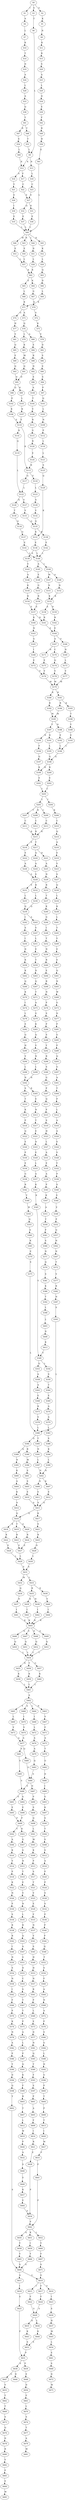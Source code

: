strict digraph  {
	S0 -> S1 [ label = I ];
	S0 -> S2 [ label = S ];
	S0 -> S3 [ label = S ];
	S1 -> S4 [ label = A ];
	S2 -> S5 [ label = K ];
	S3 -> S6 [ label = T ];
	S4 -> S7 [ label = L ];
	S5 -> S8 [ label = N ];
	S6 -> S9 [ label = L ];
	S7 -> S10 [ label = K ];
	S8 -> S11 [ label = K ];
	S9 -> S12 [ label = K ];
	S9 -> S13 [ label = R ];
	S10 -> S14 [ label = T ];
	S11 -> S15 [ label = R ];
	S12 -> S16 [ label = S ];
	S12 -> S17 [ label = F ];
	S13 -> S18 [ label = L ];
	S14 -> S19 [ label = D ];
	S15 -> S20 [ label = S ];
	S16 -> S21 [ label = Y ];
	S17 -> S22 [ label = C ];
	S18 -> S23 [ label = C ];
	S19 -> S24 [ label = A ];
	S20 -> S25 [ label = A ];
	S21 -> S26 [ label = E ];
	S22 -> S27 [ label = E ];
	S23 -> S27 [ label = E ];
	S24 -> S28 [ label = L ];
	S25 -> S29 [ label = L ];
	S26 -> S30 [ label = I ];
	S27 -> S31 [ label = K ];
	S27 -> S32 [ label = Q ];
	S28 -> S33 [ label = A ];
	S29 -> S34 [ label = D ];
	S30 -> S35 [ label = E ];
	S31 -> S36 [ label = E ];
	S32 -> S37 [ label = E ];
	S33 -> S38 [ label = Q ];
	S34 -> S39 [ label = E ];
	S35 -> S40 [ label = L ];
	S36 -> S40 [ label = L ];
	S37 -> S40 [ label = L ];
	S38 -> S41 [ label = T ];
	S39 -> S42 [ label = F ];
	S40 -> S43 [ label = R ];
	S40 -> S44 [ label = L ];
	S40 -> S45 [ label = K ];
	S40 -> S46 [ label = M ];
	S41 -> S47 [ label = R ];
	S41 -> S48 [ label = T ];
	S42 -> S49 [ label = R ];
	S43 -> S50 [ label = E ];
	S44 -> S51 [ label = D ];
	S45 -> S52 [ label = K ];
	S46 -> S53 [ label = E ];
	S47 -> S54 [ label = S ];
	S48 -> S55 [ label = T ];
	S49 -> S56 [ label = H ];
	S50 -> S57 [ label = L ];
	S51 -> S58 [ label = L ];
	S52 -> S59 [ label = L ];
	S53 -> S57 [ label = L ];
	S54 -> S60 [ label = L ];
	S55 -> S9 [ label = L ];
	S56 -> S61 [ label = E ];
	S57 -> S62 [ label = K ];
	S58 -> S62 [ label = K ];
	S59 -> S63 [ label = Q ];
	S60 -> S12 [ label = K ];
	S61 -> S40 [ label = L ];
	S62 -> S64 [ label = K ];
	S62 -> S65 [ label = E ];
	S63 -> S66 [ label = D ];
	S64 -> S67 [ label = G ];
	S65 -> S68 [ label = L ];
	S66 -> S69 [ label = L ];
	S67 -> S70 [ label = Q ];
	S68 -> S71 [ label = K ];
	S69 -> S71 [ label = K ];
	S70 -> S72 [ label = S ];
	S71 -> S73 [ label = A ];
	S71 -> S74 [ label = G ];
	S72 -> S75 [ label = K ];
	S73 -> S76 [ label = Q ];
	S74 -> S77 [ label = H ];
	S75 -> S78 [ label = V ];
	S76 -> S79 [ label = L ];
	S76 -> S80 [ label = A ];
	S77 -> S81 [ label = V ];
	S78 -> S82 [ label = D ];
	S79 -> S83 [ label = K ];
	S80 -> S84 [ label = E ];
	S81 -> S85 [ label = Q ];
	S82 -> S86 [ label = S ];
	S83 -> S87 [ label = M ];
	S84 -> S88 [ label = R ];
	S85 -> S89 [ label = E ];
	S86 -> S90 [ label = S ];
	S87 -> S91 [ label = Q ];
	S88 -> S92 [ label = N ];
	S89 -> S93 [ label = Q ];
	S90 -> S94 [ label = S ];
	S91 -> S95 [ label = D ];
	S92 -> S96 [ label = E ];
	S93 -> S95 [ label = D ];
	S94 -> S97 [ label = P ];
	S95 -> S98 [ label = Q ];
	S95 -> S99 [ label = K ];
	S96 -> S100 [ label = A ];
	S97 -> S101 [ label = Q ];
	S98 -> S102 [ label = E ];
	S99 -> S103 [ label = L ];
	S100 -> S104 [ label = T ];
	S101 -> S105 [ label = L ];
	S102 -> S106 [ label = K ];
	S103 -> S107 [ label = K ];
	S104 -> S108 [ label = V ];
	S105 -> S109 [ label = N ];
	S106 -> S110 [ label = E ];
	S107 -> S110 [ label = E ];
	S108 -> S111 [ label = R ];
	S109 -> S112 [ label = P ];
	S110 -> S113 [ label = R ];
	S110 -> S114 [ label = K ];
	S111 -> S115 [ label = G ];
	S112 -> S116 [ label = L ];
	S113 -> S117 [ label = Q ];
	S113 -> S118 [ label = E ];
	S114 -> S119 [ label = Q ];
	S115 -> S120 [ label = R ];
	S116 -> S121 [ label = L ];
	S117 -> S122 [ label = L ];
	S118 -> S123 [ label = L ];
	S119 -> S122 [ label = L ];
	S120 -> S124 [ label = E ];
	S121 -> S125 [ label = S ];
	S122 -> S126 [ label = Q ];
	S122 -> S127 [ label = S ];
	S123 -> S128 [ label = A ];
	S124 -> S113 [ label = R ];
	S125 -> S129 [ label = Q ];
	S126 -> S130 [ label = T ];
	S127 -> S131 [ label = V ];
	S128 -> S132 [ label = V ];
	S129 -> S133 [ label = K ];
	S130 -> S134 [ label = Q ];
	S131 -> S135 [ label = Q ];
	S132 -> S135 [ label = Q ];
	S133 -> S136 [ label = E ];
	S134 -> S137 [ label = Q ];
	S135 -> S138 [ label = R ];
	S135 -> S133 [ label = K ];
	S136 -> S139 [ label = A ];
	S136 -> S140 [ label = L ];
	S137 -> S141 [ label = E ];
	S138 -> S142 [ label = E ];
	S139 -> S143 [ label = V ];
	S140 -> S144 [ label = I ];
	S140 -> S145 [ label = A ];
	S141 -> S140 [ label = L ];
	S142 -> S140 [ label = L ];
	S143 -> S146 [ label = A ];
	S144 -> S147 [ label = M ];
	S144 -> S148 [ label = A ];
	S145 -> S149 [ label = E ];
	S146 -> S150 [ label = K ];
	S147 -> S151 [ label = N ];
	S148 -> S152 [ label = N ];
	S149 -> S153 [ label = G ];
	S150 -> S154 [ label = R ];
	S151 -> S155 [ label = K ];
	S152 -> S155 [ label = K ];
	S153 -> S156 [ label = R ];
	S154 -> S157 [ label = E ];
	S155 -> S158 [ label = E ];
	S155 -> S159 [ label = D ];
	S156 -> S157 [ label = E ];
	S157 -> S160 [ label = K ];
	S157 -> S161 [ label = R ];
	S158 -> S161 [ label = R ];
	S159 -> S162 [ label = R ];
	S160 -> S163 [ label = N ];
	S161 -> S164 [ label = E ];
	S162 -> S164 [ label = E ];
	S163 -> S165 [ label = G ];
	S164 -> S166 [ label = V ];
	S164 -> S167 [ label = A ];
	S165 -> S168 [ label = I ];
	S166 -> S169 [ label = N ];
	S167 -> S170 [ label = C ];
	S167 -> S171 [ label = N ];
	S168 -> S172 [ label = E ];
	S169 -> S173 [ label = L ];
	S170 -> S174 [ label = Q ];
	S171 -> S175 [ label = E ];
	S172 -> S176 [ label = V ];
	S173 -> S177 [ label = V ];
	S174 -> S178 [ label = V ];
	S175 -> S176 [ label = V ];
	S176 -> S179 [ label = M ];
	S177 -> S179 [ label = M ];
	S178 -> S179 [ label = M ];
	S179 -> S180 [ label = K ];
	S179 -> S181 [ label = R ];
	S180 -> S182 [ label = R ];
	S181 -> S183 [ label = K ];
	S181 -> S184 [ label = R ];
	S182 -> S185 [ label = M ];
	S183 -> S186 [ label = T ];
	S184 -> S185 [ label = M ];
	S185 -> S187 [ label = Y ];
	S185 -> S188 [ label = N ];
	S186 -> S189 [ label = Y ];
	S187 -> S190 [ label = N ];
	S187 -> S191 [ label = D ];
	S188 -> S192 [ label = E ];
	S189 -> S193 [ label = E ];
	S190 -> S194 [ label = F ];
	S191 -> S195 [ label = L ];
	S192 -> S196 [ label = L ];
	S193 -> S196 [ label = L ];
	S194 -> S197 [ label = Q ];
	S195 -> S198 [ label = Q ];
	S196 -> S198 [ label = Q ];
	S197 -> S199 [ label = K ];
	S198 -> S199 [ label = K ];
	S198 -> S200 [ label = R ];
	S199 -> S201 [ label = E ];
	S200 -> S202 [ label = E ];
	S201 -> S203 [ label = L ];
	S202 -> S203 [ label = L ];
	S203 -> S204 [ label = I ];
	S203 -> S205 [ label = L ];
	S204 -> S206 [ label = K ];
	S205 -> S207 [ label = T ];
	S205 -> S208 [ label = R ];
	S205 -> S209 [ label = C ];
	S206 -> S210 [ label = C ];
	S207 -> S211 [ label = C ];
	S208 -> S212 [ label = C ];
	S209 -> S213 [ label = C ];
	S210 -> S214 [ label = Q ];
	S211 -> S215 [ label = R ];
	S212 -> S215 [ label = R ];
	S213 -> S215 [ label = R ];
	S214 -> S216 [ label = A ];
	S215 -> S217 [ label = T ];
	S215 -> S218 [ label = S ];
	S216 -> S219 [ label = E ];
	S217 -> S220 [ label = Q ];
	S217 -> S221 [ label = D ];
	S218 -> S222 [ label = E ];
	S219 -> S223 [ label = V ];
	S220 -> S224 [ label = A ];
	S221 -> S225 [ label = A ];
	S222 -> S226 [ label = A ];
	S223 -> S227 [ label = S ];
	S224 -> S228 [ label = S ];
	S225 -> S229 [ label = N ];
	S226 -> S228 [ label = S ];
	S227 -> S230 [ label = Q ];
	S228 -> S231 [ label = S ];
	S228 -> S232 [ label = R ];
	S229 -> S233 [ label = R ];
	S230 -> S234 [ label = L ];
	S231 -> S235 [ label = L ];
	S232 -> S236 [ label = L ];
	S233 -> S237 [ label = T ];
	S234 -> S238 [ label = K ];
	S235 -> S239 [ label = Q ];
	S236 -> S239 [ label = Q ];
	S237 -> S240 [ label = K ];
	S238 -> S241 [ label = L ];
	S239 -> S242 [ label = I ];
	S239 -> S243 [ label = A ];
	S240 -> S244 [ label = G ];
	S241 -> S245 [ label = T ];
	S242 -> S246 [ label = S ];
	S243 -> S247 [ label = V ];
	S244 -> S248 [ label = I ];
	S245 -> S249 [ label = Y ];
	S246 -> S250 [ label = I ];
	S247 -> S251 [ label = L ];
	S248 -> S252 [ label = T ];
	S249 -> S253 [ label = E ];
	S250 -> S254 [ label = D ];
	S251 -> S255 [ label = E ];
	S252 -> S256 [ label = N ];
	S253 -> S257 [ label = E ];
	S254 -> S258 [ label = K ];
	S255 -> S259 [ label = T ];
	S256 -> S260 [ label = R ];
	S257 -> S261 [ label = Q ];
	S258 -> S262 [ label = K ];
	S259 -> S263 [ label = D ];
	S260 -> S264 [ label = E ];
	S261 -> S265 [ label = N ];
	S262 -> S266 [ label = Q ];
	S263 -> S267 [ label = Q ];
	S264 -> S268 [ label = R ];
	S265 -> S269 [ label = W ];
	S266 -> S270 [ label = K ];
	S267 -> S271 [ label = T ];
	S268 -> S272 [ label = N ];
	S269 -> S273 [ label = G ];
	S270 -> S274 [ label = I ];
	S271 -> S275 [ label = A ];
	S272 -> S276 [ label = P ];
	S273 -> S277 [ label = D ];
	S274 -> S278 [ label = L ];
	S275 -> S279 [ label = G ];
	S276 -> S280 [ label = S ];
	S277 -> S281 [ label = P ];
	S278 -> S282 [ label = E ];
	S279 -> S283 [ label = K ];
	S280 -> S284 [ label = P ];
	S281 -> S285 [ label = G ];
	S282 -> S286 [ label = Q ];
	S283 -> S287 [ label = Q ];
	S284 -> S288 [ label = S ];
	S285 -> S289 [ label = P ];
	S286 -> S290 [ label = H ];
	S287 -> S291 [ label = V ];
	S288 -> S292 [ label = Y ];
	S289 -> S293 [ label = Q ];
	S290 -> S294 [ label = V ];
	S291 -> S295 [ label = N ];
	S292 -> S296 [ label = R ];
	S293 -> S297 [ label = G ];
	S294 -> S298 [ label = L ];
	S295 -> S299 [ label = L ];
	S296 -> S300 [ label = S ];
	S297 -> S301 [ label = A ];
	S298 -> S302 [ label = N ];
	S299 -> S302 [ label = N ];
	S300 -> S303 [ label = G ];
	S301 -> S304 [ label = T ];
	S302 -> S305 [ label = R ];
	S302 -> S306 [ label = S ];
	S303 -> S307 [ label = P ];
	S304 -> S308 [ label = P ];
	S305 -> S309 [ label = E ];
	S306 -> S310 [ label = T ];
	S307 -> S311 [ label = Q ];
	S308 -> S312 [ label = L ];
	S309 -> S313 [ label = N ];
	S310 -> S314 [ label = K ];
	S311 -> S315 [ label = P ];
	S312 -> S316 [ label = A ];
	S313 -> S317 [ label = T ];
	S314 -> S318 [ label = P ];
	S315 -> S319 [ label = S ];
	S316 -> S320 [ label = A ];
	S317 -> S321 [ label = E ];
	S318 -> S322 [ label = Q ];
	S319 -> S323 [ label = H ];
	S320 -> S324 [ label = E ];
	S321 -> S325 [ label = D ];
	S322 -> S326 [ label = E ];
	S323 -> S327 [ label = L ];
	S324 -> S328 [ label = V ];
	S325 -> S329 [ label = E ];
	S326 -> S330 [ label = P ];
	S327 -> S331 [ label = A ];
	S328 -> S332 [ label = Y ];
	S329 -> S333 [ label = L ];
	S330 -> S334 [ label = E ];
	S331 -> S335 [ label = E ];
	S332 -> S336 [ label = P ];
	S333 -> S337 [ label = A ];
	S334 -> S338 [ label = G ];
	S335 -> S339 [ label = A ];
	S336 -> S340 [ label = S ];
	S337 -> S341 [ label = K ];
	S338 -> S342 [ label = R ];
	S339 -> S343 [ label = P ];
	S340 -> S344 [ label = S ];
	S341 -> S345 [ label = K ];
	S342 -> S346 [ label = Y ];
	S343 -> S347 [ label = K ];
	S344 -> S348 [ label = V ];
	S345 -> S349 [ label = Y ];
	S346 -> S350 [ label = W ];
	S347 -> S351 [ label = A ];
	S348 -> S352 [ label = P ];
	S349 -> S353 [ label = Q ];
	S349 -> S354 [ label = L ];
	S350 -> S355 [ label = Q ];
	S351 -> S356 [ label = T ];
	S352 -> S357 [ label = Q ];
	S353 -> S358 [ label = A ];
	S354 -> S359 [ label = S ];
	S355 -> S360 [ label = A ];
	S356 -> S361 [ label = P ];
	S357 -> S362 [ label = H ];
	S358 -> S363 [ label = A ];
	S359 -> S364 [ label = T ];
	S360 -> S365 [ label = K ];
	S361 -> S366 [ label = S ];
	S362 -> S367 [ label = N ];
	S363 -> S368 [ label = E ];
	S364 -> S369 [ label = E ];
	S365 -> S370 [ label = E ];
	S366 -> S371 [ label = N ];
	S367 -> S372 [ label = T ];
	S368 -> S373 [ label = R ];
	S369 -> S374 [ label = A ];
	S370 -> S375 [ label = S ];
	S371 -> S376 [ label = Q ];
	S372 -> S377 [ label = V ];
	S373 -> S378 [ label = S ];
	S374 -> S379 [ label = A ];
	S375 -> S380 [ label = L ];
	S376 -> S381 [ label = S ];
	S377 -> S382 [ label = R ];
	S378 -> S380 [ label = L ];
	S379 -> S383 [ label = L ];
	S380 -> S384 [ label = Q ];
	S380 -> S385 [ label = T ];
	S381 -> S386 [ label = K ];
	S382 -> S387 [ label = H ];
	S383 -> S388 [ label = S ];
	S384 -> S389 [ label = Q ];
	S384 -> S390 [ label = R ];
	S385 -> S391 [ label = N ];
	S386 -> S392 [ label = T ];
	S387 -> S393 [ label = S ];
	S388 -> S394 [ label = K ];
	S389 -> S395 [ label = N ];
	S390 -> S396 [ label = M ];
	S391 -> S397 [ label = L ];
	S392 -> S398 [ label = L ];
	S393 -> S380 [ label = L ];
	S394 -> S399 [ label = L ];
	S395 -> S400 [ label = K ];
	S396 -> S401 [ label = S ];
	S397 -> S402 [ label = N ];
	S398 -> S403 [ label = L ];
	S399 -> S402 [ label = N ];
	S400 -> S404 [ label = A ];
	S401 -> S405 [ label = S ];
	S402 -> S406 [ label = D ];
	S402 -> S407 [ label = K ];
	S403 -> S408 [ label = D ];
	S404 -> S409 [ label = K ];
	S405 -> S410 [ label = E ];
	S406 -> S411 [ label = E ];
	S407 -> S412 [ label = E ];
	S408 -> S413 [ label = K ];
	S409 -> S414 [ label = A ];
	S410 -> S415 [ label = A ];
	S411 -> S415 [ label = A ];
	S412 -> S415 [ label = A ];
	S413 -> S349 [ label = Y ];
	S414 -> S416 [ label = Q ];
	S415 -> S416 [ label = Q ];
	S415 -> S417 [ label = K ];
	S416 -> S418 [ label = K ];
	S416 -> S419 [ label = T ];
	S416 -> S420 [ label = A ];
	S417 -> S421 [ label = S ];
	S418 -> S422 [ label = K ];
	S419 -> S423 [ label = R ];
	S420 -> S424 [ label = R ];
	S421 -> S425 [ label = R ];
	S422 -> S426 [ label = E ];
	S423 -> S427 [ label = E ];
	S424 -> S427 [ label = E ];
	S425 -> S428 [ label = D ];
	S426 -> S429 [ label = L ];
	S427 -> S429 [ label = L ];
	S428 -> S430 [ label = L ];
	S429 -> S431 [ label = E ];
	S430 -> S431 [ label = E ];
	S431 -> S432 [ label = M ];
	S431 -> S433 [ label = L ];
	S432 -> S434 [ label = Q ];
	S433 -> S435 [ label = R ];
	S433 -> S436 [ label = N ];
	S434 -> S437 [ label = D ];
	S435 -> S438 [ label = H ];
	S435 -> S439 [ label = K ];
	S436 -> S440 [ label = Y ];
	S437 -> S441 [ label = I ];
	S438 -> S442 [ label = I ];
	S439 -> S443 [ label = I ];
	S440 -> S444 [ label = I ];
	S441 -> S445 [ label = K ];
	S442 -> S445 [ label = K ];
	S443 -> S445 [ label = K ];
	S444 -> S445 [ label = K ];
	S445 -> S446 [ label = Q ];
	S445 -> S447 [ label = E ];
	S445 -> S448 [ label = D ];
	S445 -> S449 [ label = A ];
	S446 -> S450 [ label = Q ];
	S447 -> S451 [ label = Q ];
	S448 -> S452 [ label = Q ];
	S449 -> S453 [ label = Q ];
	S450 -> S454 [ label = L ];
	S451 -> S454 [ label = L ];
	S452 -> S454 [ label = L ];
	S453 -> S454 [ label = L ];
	S454 -> S455 [ label = N ];
	S454 -> S456 [ label = T ];
	S454 -> S457 [ label = G ];
	S455 -> S458 [ label = K ];
	S456 -> S459 [ label = K ];
	S457 -> S460 [ label = K ];
	S458 -> S461 [ label = L ];
	S459 -> S461 [ label = L ];
	S460 -> S461 [ label = L ];
	S461 -> S462 [ label = A ];
	S462 -> S463 [ label = N ];
	S462 -> S464 [ label = L ];
	S462 -> S465 [ label = S ];
	S462 -> S466 [ label = A ];
	S463 -> S467 [ label = V ];
	S464 -> S468 [ label = I ];
	S465 -> S469 [ label = L ];
	S466 -> S470 [ label = I ];
	S467 -> S471 [ label = F ];
	S468 -> S472 [ label = L ];
	S469 -> S473 [ label = V ];
	S470 -> S474 [ label = V ];
	S471 -> S475 [ label = A ];
	S472 -> S476 [ label = A ];
	S473 -> S477 [ label = A ];
	S474 -> S477 [ label = A ];
	S475 -> S478 [ label = T ];
	S476 -> S479 [ label = A ];
	S477 -> S480 [ label = Q ];
	S477 -> S481 [ label = A ];
	S478 -> S482 [ label = G ];
	S479 -> S483 [ label = Q ];
	S480 -> S484 [ label = S ];
	S481 -> S485 [ label = S ];
	S482 -> S486 [ label = D ];
	S483 -> S484 [ label = S ];
	S484 -> S487 [ label = N ];
	S484 -> S488 [ label = S ];
	S485 -> S488 [ label = S ];
	S486 -> S489 [ label = I ];
	S487 -> S490 [ label = P ];
	S488 -> S491 [ label = S ];
	S488 -> S492 [ label = A ];
	S489 -> S493 [ label = G ];
	S490 -> S494 [ label = S ];
	S491 -> S495 [ label = E ];
	S492 -> S496 [ label = E ];
	S493 -> S497 [ label = K ];
	S494 -> S498 [ label = Q ];
	S495 -> S499 [ label = P ];
	S496 -> S499 [ label = P ];
	S497 -> S500 [ label = S ];
	S498 -> S501 [ label = L ];
	S499 -> S502 [ label = Y ];
	S499 -> S503 [ label = K ];
	S500 -> S504 [ label = T ];
	S501 -> S505 [ label = M ];
	S502 -> S506 [ label = A ];
	S503 -> S507 [ label = G ];
	S504 -> S508 [ label = S ];
	S505 -> S509 [ label = K ];
	S506 -> S510 [ label = K ];
	S507 -> S511 [ label = G ];
	S508 -> S512 [ label = S ];
	S509 -> S513 [ label = P ];
	S510 -> S514 [ label = V ];
	S511 -> S515 [ label = H ];
	S512 -> S516 [ label = A ];
	S513 -> S517 [ label = S ];
	S514 -> S518 [ label = P ];
	S515 -> S519 [ label = T ];
	S516 -> S520 [ label = P ];
	S517 -> S521 [ label = T ];
	S518 -> S522 [ label = K ];
	S519 -> S523 [ label = E ];
	S520 -> S524 [ label = P ];
	S521 -> S525 [ label = V ];
	S522 -> S526 [ label = N ];
	S523 -> S527 [ label = V ];
	S524 -> S528 [ label = S ];
	S525 -> S529 [ label = E ];
	S526 -> S530 [ label = P ];
	S527 -> S531 [ label = N ];
	S528 -> S532 [ label = S ];
	S529 -> S533 [ label = F ];
	S530 -> S534 [ label = S ];
	S531 -> S535 [ label = L ];
	S532 -> S536 [ label = P ];
	S533 -> S537 [ label = N ];
	S534 -> S538 [ label = R ];
	S535 -> S539 [ label = R ];
	S536 -> S540 [ label = P ];
	S537 -> S541 [ label = V ];
	S538 -> S542 [ label = R ];
	S539 -> S543 [ label = Q ];
	S540 -> S544 [ label = P ];
	S541 -> S545 [ label = S ];
	S542 -> S546 [ label = I ];
	S543 -> S547 [ label = A ];
	S544 -> S548 [ label = Q ];
	S545 -> S549 [ label = H ];
	S546 -> S550 [ label = N ];
	S547 -> S551 [ label = G ];
	S548 -> S552 [ label = T ];
	S549 -> S553 [ label = H ];
	S550 -> S554 [ label = S ];
	S551 -> S555 [ label = D ];
	S552 -> S556 [ label = S ];
	S553 -> S557 [ label = N ];
	S554 -> S558 [ label = N ];
	S555 -> S559 [ label = C ];
	S556 -> S560 [ label = F ];
	S557 -> S561 [ label = R ];
	S558 -> S562 [ label = I ];
	S559 -> S563 [ label = S ];
	S560 -> S564 [ label = A ];
	S561 -> S565 [ label = P ];
	S562 -> S566 [ label = F ];
	S563 -> S567 [ label = T ];
	S564 -> S568 [ label = N ];
	S565 -> S569 [ label = L ];
	S566 -> S570 [ label = P ];
	S567 -> S571 [ label = T ];
	S568 -> S572 [ label = A ];
	S569 -> S573 [ label = E ];
	S570 -> S574 [ label = K ];
	S571 -> S575 [ label = P ];
	S572 -> S576 [ label = P ];
	S573 -> S577 [ label = D ];
	S574 -> S578 [ label = N ];
	S575 -> S579 [ label = A ];
	S576 -> S580 [ label = S ];
	S577 -> S581 [ label = N ];
	S578 -> S582 [ label = A ];
	S579 -> S583 [ label = L ];
	S580 -> S584 [ label = G ];
	S581 -> S585 [ label = Q ];
	S582 -> S586 [ label = P ];
	S583 -> S587 [ label = P ];
	S584 -> S588 [ label = L ];
	S585 -> S589 [ label = T ];
	S586 -> S590 [ label = Y ];
	S587 -> S591 [ label = Q ];
	S588 -> S592 [ label = H ];
	S589 -> S593 [ label = F ];
	S590 -> S594 [ label = D ];
	S591 -> S595 [ label = K ];
	S592 -> S596 [ label = G ];
	S593 -> S597 [ label = S ];
	S594 -> S598 [ label = Q ];
	S595 -> S599 [ label = F ];
	S596 -> S600 [ label = P ];
	S597 -> S601 [ label = P ];
	S598 -> S602 [ label = Y ];
	S599 -> S603 [ label = R ];
	S600 -> S604 [ label = T ];
	S601 -> S605 [ label = A ];
	S602 -> S606 [ label = S ];
	S603 -> S607 [ label = T ];
	S604 -> S608 [ label = P ];
	S605 -> S609 [ label = F ];
	S606 -> S610 [ label = G ];
	S606 -> S611 [ label = A ];
	S607 -> S612 [ label = L ];
	S608 -> S613 [ label = T ];
	S609 -> S614 [ label = I ];
	S610 -> S615 [ label = I ];
	S610 -> S616 [ label = V ];
	S610 -> S617 [ label = F ];
	S611 -> S618 [ label = I ];
	S612 -> S619 [ label = W ];
	S613 -> S620 [ label = I ];
	S614 -> S621 [ label = R ];
	S615 -> S622 [ label = F ];
	S616 -> S623 [ label = I ];
	S617 -> S624 [ label = F ];
	S618 -> S625 [ label = S ];
	S619 -> S626 [ label = P ];
	S620 -> S627 [ label = M ];
	S621 -> S628 [ label = E ];
	S622 -> S629 [ label = S ];
	S623 -> S630 [ label = S ];
	S624 -> S629 [ label = S ];
	S625 -> S631 [ label = P ];
	S626 -> S632 [ label = A ];
	S627 -> S633 [ label = V ];
	S628 -> S634 [ label = P ];
	S629 -> S635 [ label = D ];
	S629 -> S636 [ label = L ];
	S630 -> S637 [ label = H ];
	S631 -> S638 [ label = S ];
	S631 -> S639 [ label = P ];
	S632 -> S640 [ label = S ];
	S633 -> S641 [ label = P ];
	S634 -> S642 [ label = P ];
	S635 -> S643 [ label = K ];
	S636 -> S644 [ label = K ];
	S637 -> S645 [ label = M ];
	S638 -> S646 [ label = D ];
	S638 -> S647 [ label = G ];
	S639 -> S648 [ label = E ];
	S640 -> S649 [ label = V ];
	S641 -> S642 [ label = P ];
	S642 -> S650 [ label = Q ];
	S642 -> S651 [ label = K ];
	S642 -> S652 [ label = L ];
	S643 -> S653 [ label = S ];
	S644 -> S653 [ label = S ];
	S645 -> S654 [ label = L ];
	S647 -> S655 [ label = V ];
	S648 -> S656 [ label = D ];
	S649 -> S657 [ label = K ];
	S650 -> S658 [ label = Y ];
	S651 -> S659 [ label = I ];
	S652 -> S660 [ label = Y ];
	S653 -> S631 [ label = P ];
	S654 -> S661 [ label = E ];
	S655 -> S662 [ label = T ];
	S656 -> S663 [ label = F ];
	S657 -> S664 [ label = E ];
	S658 -> S665 [ label = Y ];
	S659 -> S666 [ label = Y ];
	S660 -> S667 [ label = F ];
	S661 -> S668 [ label = S ];
	S662 -> S669 [ label = T ];
	S663 -> S670 [ label = L ];
	S664 -> S634 [ label = P ];
	S665 -> S606 [ label = S ];
	S666 -> S606 [ label = S ];
	S667 -> S671 [ label = S ];
	S668 -> S672 [ label = D ];
	S669 -> S673 [ label = S ];
	S670 -> S674 [ label = S ];
	S671 -> S610 [ label = G ];
	S672 -> S675 [ label = M ];
	S673 -> S676 [ label = Q ];
	S674 -> S677 [ label = T ];
	S676 -> S678 [ label = D ];
	S677 -> S679 [ label = A ];
	S678 -> S680 [ label = R ];
	S679 -> S681 [ label = M ];
	S680 -> S682 [ label = V ];
	S682 -> S683 [ label = P ];
	S683 -> S684 [ label = E ];
	S684 -> S685 [ label = M ];
}

